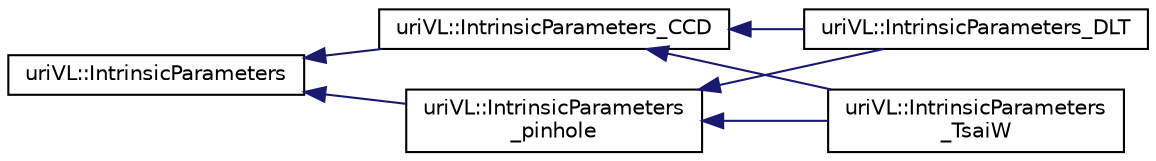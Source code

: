digraph "Graphical Class Hierarchy"
{
  edge [fontname="Helvetica",fontsize="10",labelfontname="Helvetica",labelfontsize="10"];
  node [fontname="Helvetica",fontsize="10",shape=record];
  rankdir="LR";
  Node1 [label="uriVL::IntrinsicParameters",height=0.2,width=0.4,color="black", fillcolor="white", style="filled",URL="$classuriVL_1_1IntrinsicParameters.html",tooltip="Parent class for all descriptors of a camera&#39;s intrinsic parameters. "];
  Node1 -> Node2 [dir="back",color="midnightblue",fontsize="10",style="solid",fontname="Helvetica"];
  Node2 [label="uriVL::IntrinsicParameters_CCD",height=0.2,width=0.4,color="black", fillcolor="white", style="filled",URL="$classuriVL_1_1IntrinsicParameters__CCD.html",tooltip="Implements the IntrinsicParameters_CCD class. "];
  Node2 -> Node3 [dir="back",color="midnightblue",fontsize="10",style="solid",fontname="Helvetica"];
  Node3 [label="uriVL::IntrinsicParameters_DLT",height=0.2,width=0.4,color="black", fillcolor="white", style="filled",URL="$classuriVL_1_1IntrinsicParameters__DLT.html",tooltip="Implements the IntrinsicParameters_DLT class. "];
  Node2 -> Node4 [dir="back",color="midnightblue",fontsize="10",style="solid",fontname="Helvetica"];
  Node4 [label="uriVL::IntrinsicParameters\l_TsaiW",height=0.2,width=0.4,color="black", fillcolor="white", style="filled",URL="$classuriVL_1_1IntrinsicParameters__TsaiW.html",tooltip="Implements the IntrinsicParameters_TsaiW class. "];
  Node1 -> Node5 [dir="back",color="midnightblue",fontsize="10",style="solid",fontname="Helvetica"];
  Node5 [label="uriVL::IntrinsicParameters\l_pinhole",height=0.2,width=0.4,color="black", fillcolor="white", style="filled",URL="$classuriVL_1_1IntrinsicParameters__pinhole.html",tooltip="Implements the IntrinsicParameters_pinhole class. "];
  Node5 -> Node3 [dir="back",color="midnightblue",fontsize="10",style="solid",fontname="Helvetica"];
  Node5 -> Node4 [dir="back",color="midnightblue",fontsize="10",style="solid",fontname="Helvetica"];
}
